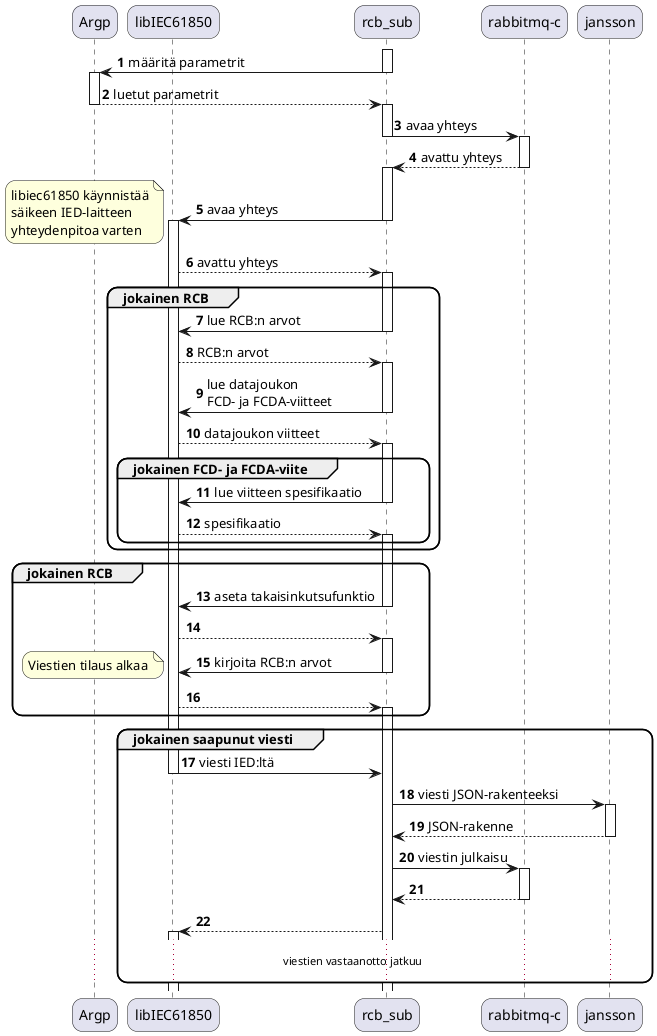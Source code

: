 @startuml
autonumber

skinparam roundcorner 20

participant "Argp" as argp
participant "libIEC61850" as libiec
participant "rcb_sub" as rcbsub
participant "rabbitmq-c" as mqc
participant "jansson" as jansson

activate rcbsub
rcbsub -> argp : määritä parametrit
deactivate rcbsub
activate argp
argp --> rcbsub : luetut parametrit
deactivate argp
activate rcbsub
rcbsub -> mqc : avaa yhteys
deactivate rcbsub
activate mqc
mqc --> rcbsub : avattu yhteys
deactivate mqc
activate rcbsub
rcbsub -> libiec : avaa yhteys
deactivate rcbsub
activate libiec
note left
	libiec61850 käynnistää
	säikeen IED-laitteen
	yhteydenpitoa varten
end note
libiec --> rcbsub : avattu yhteys
activate rcbsub
group jokainen RCB
	rcbsub -> libiec : lue RCB:n arvot
	deactivate rcbsub
	libiec --> rcbsub : RCB:n arvot
	activate rcbsub
	rcbsub -> libiec : lue datajoukon\nFCD- ja FCDA-viitteet
	deactivate rcbsub
	libiec --> rcbsub : datajoukon viitteet
	activate rcbsub
	group jokainen FCD- ja FCDA-viite
		rcbsub -> libiec : lue viitteen spesifikaatio
		deactivate rcbsub
		libiec --> rcbsub : spesifikaatio
		activate rcbsub
	end
end
group jokainen RCB
	rcbsub -> libiec : aseta takaisinkutsufunktio
	deactivate rcbsub
	libiec --> rcbsub
	activate rcbsub
	rcbsub -> libiec : kirjoita RCB:n arvot
	deactivate rcbsub
	note left
		Viestien tilaus alkaa
	end note
	libiec --> rcbsub
	activate rcbsub
end
group jokainen saapunut viesti
	libiec -> rcbsub : viesti IED:ltä
	deactivate libiec
	rcbsub -> jansson : viesti JSON-rakenteeksi
	activate jansson
	jansson --> rcbsub : JSON-rakenne
	deactivate jansson
	rcbsub -> mqc : viestin julkaisu
	activate mqc
	mqc --> rcbsub
	deactivate mqc
	rcbsub --> libiec
	activate libiec
	... viestien vastaanotto jatkuu ...
end
@enduml
